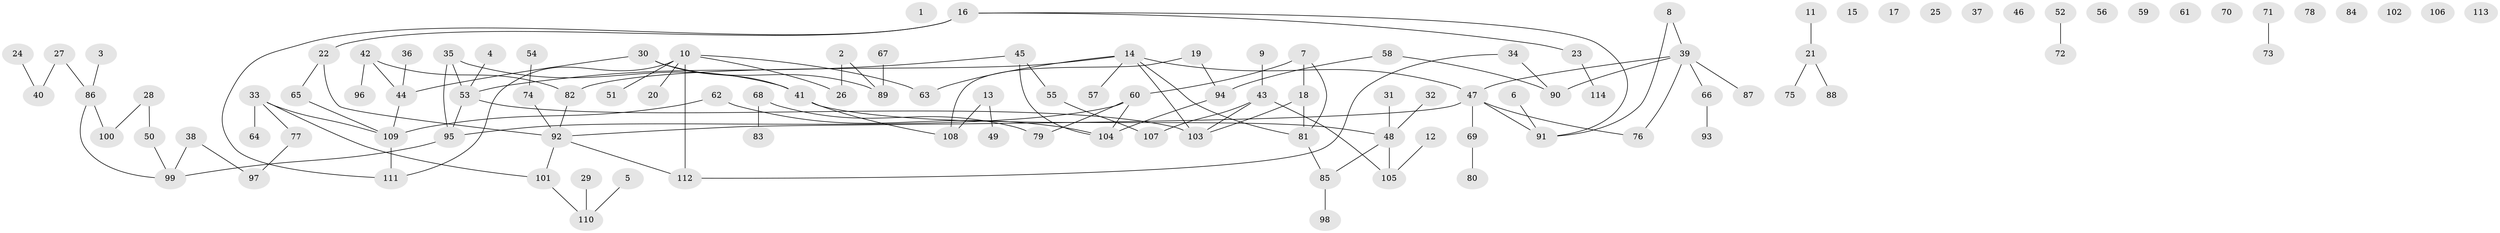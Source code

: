 // coarse degree distribution, {0: 0.21518987341772153, 2: 0.189873417721519, 1: 0.26582278481012656, 3: 0.08860759493670886, 5: 0.02531645569620253, 6: 0.0759493670886076, 4: 0.11392405063291139, 7: 0.02531645569620253}
// Generated by graph-tools (version 1.1) at 2025/23/03/03/25 07:23:27]
// undirected, 114 vertices, 120 edges
graph export_dot {
graph [start="1"]
  node [color=gray90,style=filled];
  1;
  2;
  3;
  4;
  5;
  6;
  7;
  8;
  9;
  10;
  11;
  12;
  13;
  14;
  15;
  16;
  17;
  18;
  19;
  20;
  21;
  22;
  23;
  24;
  25;
  26;
  27;
  28;
  29;
  30;
  31;
  32;
  33;
  34;
  35;
  36;
  37;
  38;
  39;
  40;
  41;
  42;
  43;
  44;
  45;
  46;
  47;
  48;
  49;
  50;
  51;
  52;
  53;
  54;
  55;
  56;
  57;
  58;
  59;
  60;
  61;
  62;
  63;
  64;
  65;
  66;
  67;
  68;
  69;
  70;
  71;
  72;
  73;
  74;
  75;
  76;
  77;
  78;
  79;
  80;
  81;
  82;
  83;
  84;
  85;
  86;
  87;
  88;
  89;
  90;
  91;
  92;
  93;
  94;
  95;
  96;
  97;
  98;
  99;
  100;
  101;
  102;
  103;
  104;
  105;
  106;
  107;
  108;
  109;
  110;
  111;
  112;
  113;
  114;
  2 -- 26;
  2 -- 89;
  3 -- 86;
  4 -- 53;
  5 -- 110;
  6 -- 91;
  7 -- 18;
  7 -- 60;
  7 -- 81;
  8 -- 39;
  8 -- 91;
  9 -- 43;
  10 -- 20;
  10 -- 26;
  10 -- 51;
  10 -- 63;
  10 -- 111;
  10 -- 112;
  11 -- 21;
  12 -- 105;
  13 -- 49;
  13 -- 108;
  14 -- 47;
  14 -- 57;
  14 -- 63;
  14 -- 81;
  14 -- 82;
  14 -- 103;
  16 -- 22;
  16 -- 23;
  16 -- 91;
  16 -- 111;
  18 -- 81;
  18 -- 103;
  19 -- 94;
  19 -- 108;
  21 -- 75;
  21 -- 88;
  22 -- 65;
  22 -- 92;
  23 -- 114;
  24 -- 40;
  27 -- 40;
  27 -- 86;
  28 -- 50;
  28 -- 100;
  29 -- 110;
  30 -- 41;
  30 -- 44;
  30 -- 89;
  31 -- 48;
  32 -- 48;
  33 -- 64;
  33 -- 77;
  33 -- 101;
  33 -- 109;
  34 -- 90;
  34 -- 112;
  35 -- 41;
  35 -- 53;
  35 -- 95;
  36 -- 44;
  38 -- 97;
  38 -- 99;
  39 -- 47;
  39 -- 66;
  39 -- 76;
  39 -- 87;
  39 -- 90;
  41 -- 48;
  41 -- 108;
  42 -- 44;
  42 -- 82;
  42 -- 96;
  43 -- 103;
  43 -- 105;
  43 -- 107;
  44 -- 109;
  45 -- 53;
  45 -- 55;
  45 -- 104;
  47 -- 69;
  47 -- 76;
  47 -- 91;
  47 -- 92;
  48 -- 85;
  48 -- 105;
  50 -- 99;
  52 -- 72;
  53 -- 95;
  53 -- 103;
  54 -- 74;
  55 -- 107;
  58 -- 90;
  58 -- 94;
  60 -- 79;
  60 -- 95;
  60 -- 104;
  62 -- 104;
  62 -- 109;
  65 -- 109;
  66 -- 93;
  67 -- 89;
  68 -- 79;
  68 -- 83;
  69 -- 80;
  71 -- 73;
  74 -- 92;
  77 -- 97;
  81 -- 85;
  82 -- 92;
  85 -- 98;
  86 -- 99;
  86 -- 100;
  92 -- 101;
  92 -- 112;
  94 -- 104;
  95 -- 99;
  101 -- 110;
  109 -- 111;
}

